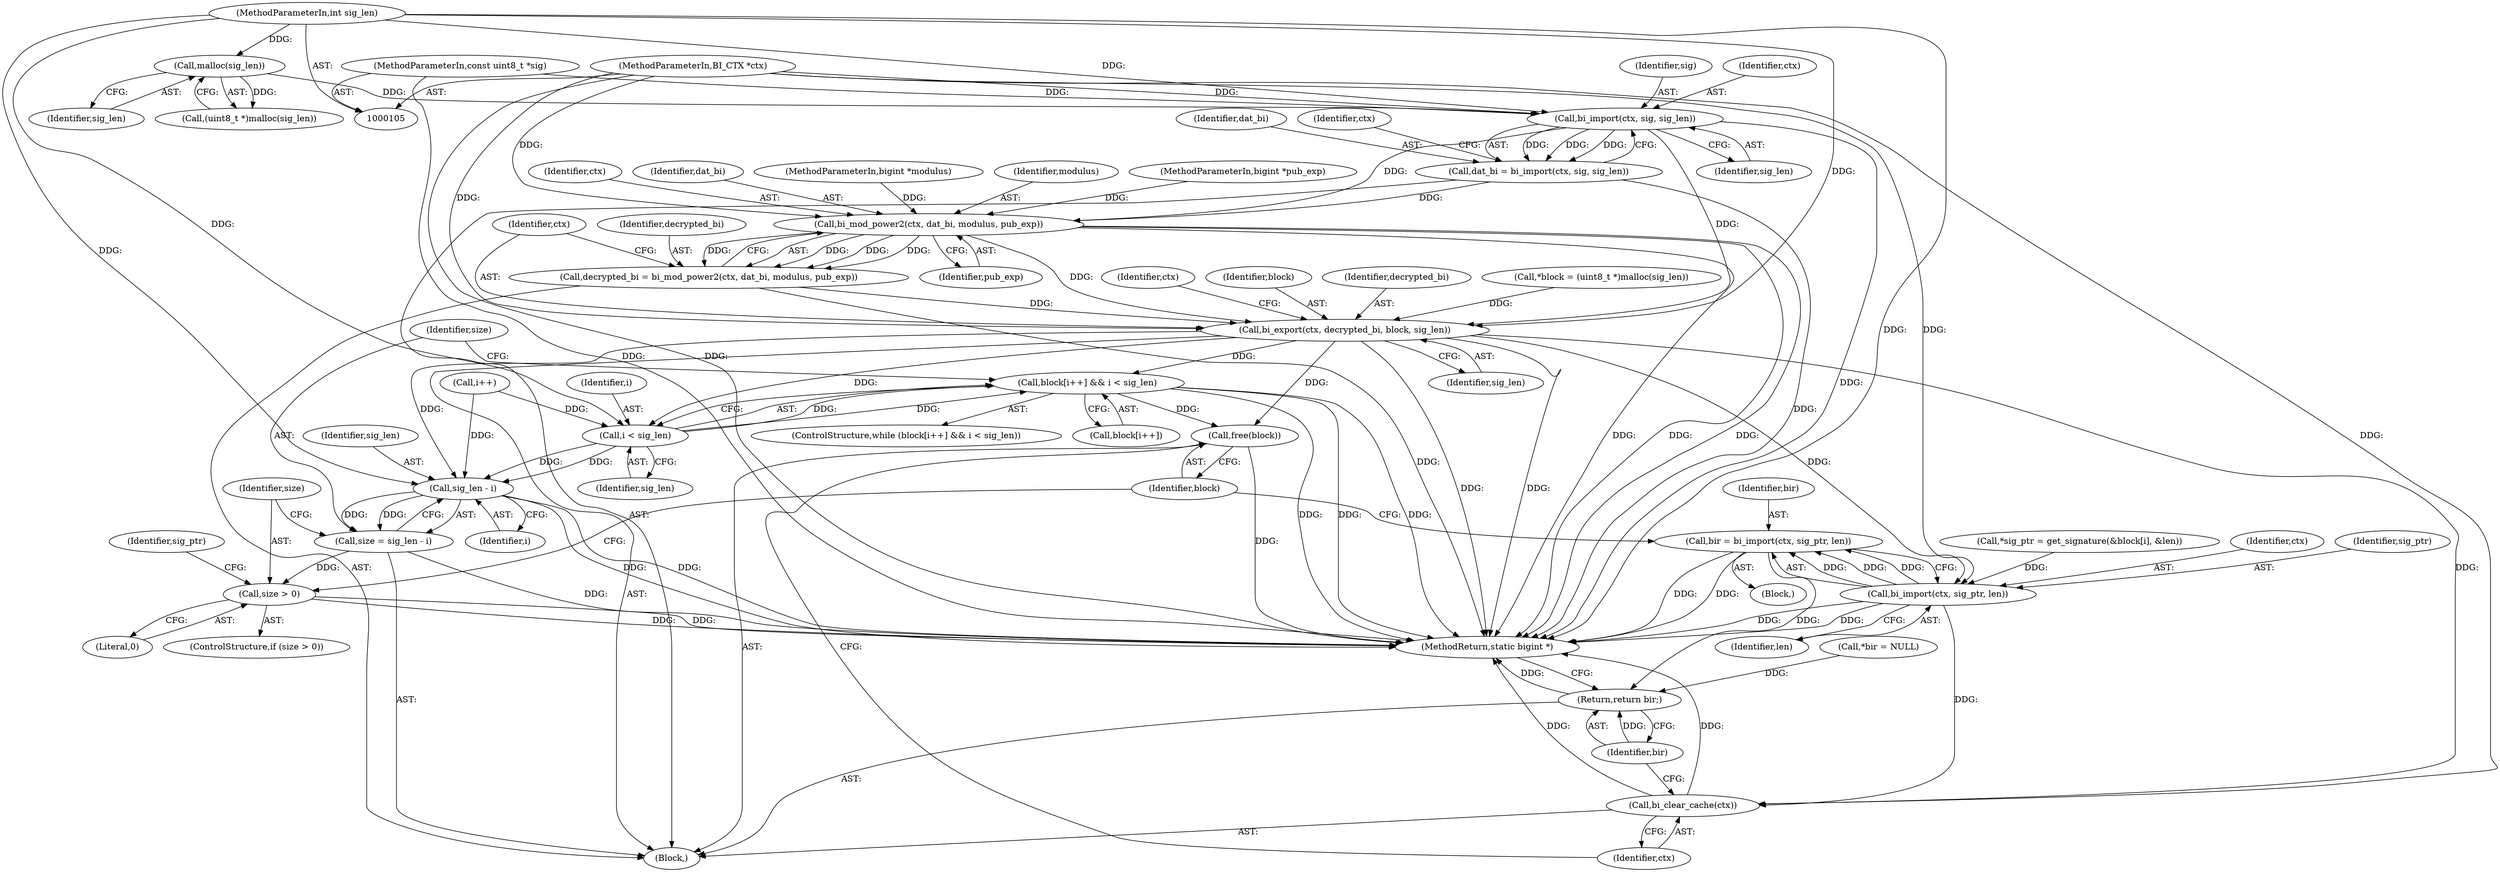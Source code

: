 digraph "1_axtls-8266_5efe2947ab45e81d84b5f707c51d1c64be52f36c_0@pointer" {
"1000129" [label="(Call,bi_import(ctx, sig, sig_len))"];
"1000106" [label="(MethodParameterIn,BI_CTX *ctx)"];
"1000107" [label="(MethodParameterIn,const uint8_t *sig)"];
"1000125" [label="(Call,malloc(sig_len))"];
"1000108" [label="(MethodParameterIn,int sig_len)"];
"1000127" [label="(Call,dat_bi = bi_import(ctx, sig, sig_len))"];
"1000140" [label="(Call,bi_mod_power2(ctx, dat_bi, modulus, pub_exp))"];
"1000138" [label="(Call,decrypted_bi = bi_mod_power2(ctx, dat_bi, modulus, pub_exp))"];
"1000145" [label="(Call,bi_export(ctx, decrypted_bi, block, sig_len))"];
"1000159" [label="(Call,block[i++] && i < sig_len)"];
"1000197" [label="(Call,free(block))"];
"1000164" [label="(Call,i < sig_len)"];
"1000169" [label="(Call,sig_len - i)"];
"1000167" [label="(Call,size = sig_len - i)"];
"1000173" [label="(Call,size > 0)"];
"1000193" [label="(Call,bi_import(ctx, sig_ptr, len))"];
"1000191" [label="(Call,bir = bi_import(ctx, sig_ptr, len))"];
"1000201" [label="(Return,return bir;)"];
"1000199" [label="(Call,bi_clear_cache(ctx))"];
"1000127" [label="(Call,dat_bi = bi_import(ctx, sig, sig_len))"];
"1000193" [label="(Call,bi_import(ctx, sig_ptr, len))"];
"1000159" [label="(Call,block[i++] && i < sig_len)"];
"1000160" [label="(Call,block[i++])"];
"1000173" [label="(Call,size > 0)"];
"1000141" [label="(Identifier,ctx)"];
"1000175" [label="(Literal,0)"];
"1000203" [label="(MethodReturn,static bigint *)"];
"1000179" [label="(Call,*sig_ptr = get_signature(&block[i], &len))"];
"1000191" [label="(Call,bir = bi_import(ctx, sig_ptr, len))"];
"1000139" [label="(Identifier,decrypted_bi)"];
"1000180" [label="(Identifier,sig_ptr)"];
"1000170" [label="(Identifier,sig_len)"];
"1000168" [label="(Identifier,size)"];
"1000194" [label="(Identifier,ctx)"];
"1000192" [label="(Identifier,bir)"];
"1000158" [label="(ControlStructure,while (block[i++] && i < sig_len))"];
"1000195" [label="(Identifier,sig_ptr)"];
"1000123" [label="(Call,(uint8_t *)malloc(sig_len))"];
"1000108" [label="(MethodParameterIn,int sig_len)"];
"1000196" [label="(Identifier,len)"];
"1000199" [label="(Call,bi_clear_cache(ctx))"];
"1000131" [label="(Identifier,sig)"];
"1000126" [label="(Identifier,sig_len)"];
"1000152" [label="(Identifier,ctx)"];
"1000200" [label="(Identifier,ctx)"];
"1000130" [label="(Identifier,ctx)"];
"1000174" [label="(Identifier,size)"];
"1000128" [label="(Identifier,dat_bi)"];
"1000132" [label="(Identifier,sig_len)"];
"1000162" [label="(Call,i++)"];
"1000202" [label="(Identifier,bir)"];
"1000111" [label="(Block,)"];
"1000142" [label="(Identifier,dat_bi)"];
"1000149" [label="(Identifier,sig_len)"];
"1000190" [label="(Block,)"];
"1000148" [label="(Identifier,block)"];
"1000109" [label="(MethodParameterIn,bigint *modulus)"];
"1000129" [label="(Call,bi_import(ctx, sig, sig_len))"];
"1000125" [label="(Call,malloc(sig_len))"];
"1000146" [label="(Identifier,ctx)"];
"1000143" [label="(Identifier,modulus)"];
"1000171" [label="(Identifier,i)"];
"1000107" [label="(MethodParameterIn,const uint8_t *sig)"];
"1000147" [label="(Identifier,decrypted_bi)"];
"1000144" [label="(Identifier,pub_exp)"];
"1000172" [label="(ControlStructure,if (size > 0))"];
"1000169" [label="(Call,sig_len - i)"];
"1000197" [label="(Call,free(block))"];
"1000201" [label="(Return,return bir;)"];
"1000166" [label="(Identifier,sig_len)"];
"1000135" [label="(Identifier,ctx)"];
"1000165" [label="(Identifier,i)"];
"1000121" [label="(Call,*block = (uint8_t *)malloc(sig_len))"];
"1000106" [label="(MethodParameterIn,BI_CTX *ctx)"];
"1000164" [label="(Call,i < sig_len)"];
"1000110" [label="(MethodParameterIn,bigint *pub_exp)"];
"1000145" [label="(Call,bi_export(ctx, decrypted_bi, block, sig_len))"];
"1000198" [label="(Identifier,block)"];
"1000140" [label="(Call,bi_mod_power2(ctx, dat_bi, modulus, pub_exp))"];
"1000167" [label="(Call,size = sig_len - i)"];
"1000117" [label="(Call,*bir = NULL)"];
"1000138" [label="(Call,decrypted_bi = bi_mod_power2(ctx, dat_bi, modulus, pub_exp))"];
"1000129" -> "1000127"  [label="AST: "];
"1000129" -> "1000132"  [label="CFG: "];
"1000130" -> "1000129"  [label="AST: "];
"1000131" -> "1000129"  [label="AST: "];
"1000132" -> "1000129"  [label="AST: "];
"1000127" -> "1000129"  [label="CFG: "];
"1000129" -> "1000203"  [label="DDG: "];
"1000129" -> "1000127"  [label="DDG: "];
"1000129" -> "1000127"  [label="DDG: "];
"1000129" -> "1000127"  [label="DDG: "];
"1000106" -> "1000129"  [label="DDG: "];
"1000107" -> "1000129"  [label="DDG: "];
"1000125" -> "1000129"  [label="DDG: "];
"1000108" -> "1000129"  [label="DDG: "];
"1000129" -> "1000140"  [label="DDG: "];
"1000129" -> "1000145"  [label="DDG: "];
"1000106" -> "1000105"  [label="AST: "];
"1000106" -> "1000203"  [label="DDG: "];
"1000106" -> "1000140"  [label="DDG: "];
"1000106" -> "1000145"  [label="DDG: "];
"1000106" -> "1000193"  [label="DDG: "];
"1000106" -> "1000199"  [label="DDG: "];
"1000107" -> "1000105"  [label="AST: "];
"1000107" -> "1000203"  [label="DDG: "];
"1000125" -> "1000123"  [label="AST: "];
"1000125" -> "1000126"  [label="CFG: "];
"1000126" -> "1000125"  [label="AST: "];
"1000123" -> "1000125"  [label="CFG: "];
"1000125" -> "1000123"  [label="DDG: "];
"1000108" -> "1000125"  [label="DDG: "];
"1000108" -> "1000105"  [label="AST: "];
"1000108" -> "1000203"  [label="DDG: "];
"1000108" -> "1000145"  [label="DDG: "];
"1000108" -> "1000164"  [label="DDG: "];
"1000108" -> "1000169"  [label="DDG: "];
"1000127" -> "1000111"  [label="AST: "];
"1000128" -> "1000127"  [label="AST: "];
"1000135" -> "1000127"  [label="CFG: "];
"1000127" -> "1000203"  [label="DDG: "];
"1000127" -> "1000140"  [label="DDG: "];
"1000140" -> "1000138"  [label="AST: "];
"1000140" -> "1000144"  [label="CFG: "];
"1000141" -> "1000140"  [label="AST: "];
"1000142" -> "1000140"  [label="AST: "];
"1000143" -> "1000140"  [label="AST: "];
"1000144" -> "1000140"  [label="AST: "];
"1000138" -> "1000140"  [label="CFG: "];
"1000140" -> "1000203"  [label="DDG: "];
"1000140" -> "1000203"  [label="DDG: "];
"1000140" -> "1000203"  [label="DDG: "];
"1000140" -> "1000138"  [label="DDG: "];
"1000140" -> "1000138"  [label="DDG: "];
"1000140" -> "1000138"  [label="DDG: "];
"1000140" -> "1000138"  [label="DDG: "];
"1000109" -> "1000140"  [label="DDG: "];
"1000110" -> "1000140"  [label="DDG: "];
"1000140" -> "1000145"  [label="DDG: "];
"1000138" -> "1000111"  [label="AST: "];
"1000139" -> "1000138"  [label="AST: "];
"1000146" -> "1000138"  [label="CFG: "];
"1000138" -> "1000203"  [label="DDG: "];
"1000138" -> "1000145"  [label="DDG: "];
"1000145" -> "1000111"  [label="AST: "];
"1000145" -> "1000149"  [label="CFG: "];
"1000146" -> "1000145"  [label="AST: "];
"1000147" -> "1000145"  [label="AST: "];
"1000148" -> "1000145"  [label="AST: "];
"1000149" -> "1000145"  [label="AST: "];
"1000152" -> "1000145"  [label="CFG: "];
"1000145" -> "1000203"  [label="DDG: "];
"1000145" -> "1000203"  [label="DDG: "];
"1000121" -> "1000145"  [label="DDG: "];
"1000145" -> "1000159"  [label="DDG: "];
"1000145" -> "1000164"  [label="DDG: "];
"1000145" -> "1000169"  [label="DDG: "];
"1000145" -> "1000193"  [label="DDG: "];
"1000145" -> "1000197"  [label="DDG: "];
"1000145" -> "1000199"  [label="DDG: "];
"1000159" -> "1000158"  [label="AST: "];
"1000159" -> "1000160"  [label="CFG: "];
"1000159" -> "1000164"  [label="CFG: "];
"1000160" -> "1000159"  [label="AST: "];
"1000164" -> "1000159"  [label="AST: "];
"1000168" -> "1000159"  [label="CFG: "];
"1000159" -> "1000203"  [label="DDG: "];
"1000159" -> "1000203"  [label="DDG: "];
"1000159" -> "1000203"  [label="DDG: "];
"1000164" -> "1000159"  [label="DDG: "];
"1000164" -> "1000159"  [label="DDG: "];
"1000159" -> "1000197"  [label="DDG: "];
"1000197" -> "1000111"  [label="AST: "];
"1000197" -> "1000198"  [label="CFG: "];
"1000198" -> "1000197"  [label="AST: "];
"1000200" -> "1000197"  [label="CFG: "];
"1000197" -> "1000203"  [label="DDG: "];
"1000164" -> "1000166"  [label="CFG: "];
"1000165" -> "1000164"  [label="AST: "];
"1000166" -> "1000164"  [label="AST: "];
"1000162" -> "1000164"  [label="DDG: "];
"1000164" -> "1000169"  [label="DDG: "];
"1000164" -> "1000169"  [label="DDG: "];
"1000169" -> "1000167"  [label="AST: "];
"1000169" -> "1000171"  [label="CFG: "];
"1000170" -> "1000169"  [label="AST: "];
"1000171" -> "1000169"  [label="AST: "];
"1000167" -> "1000169"  [label="CFG: "];
"1000169" -> "1000203"  [label="DDG: "];
"1000169" -> "1000203"  [label="DDG: "];
"1000169" -> "1000167"  [label="DDG: "];
"1000169" -> "1000167"  [label="DDG: "];
"1000162" -> "1000169"  [label="DDG: "];
"1000167" -> "1000111"  [label="AST: "];
"1000168" -> "1000167"  [label="AST: "];
"1000174" -> "1000167"  [label="CFG: "];
"1000167" -> "1000203"  [label="DDG: "];
"1000167" -> "1000173"  [label="DDG: "];
"1000173" -> "1000172"  [label="AST: "];
"1000173" -> "1000175"  [label="CFG: "];
"1000174" -> "1000173"  [label="AST: "];
"1000175" -> "1000173"  [label="AST: "];
"1000180" -> "1000173"  [label="CFG: "];
"1000198" -> "1000173"  [label="CFG: "];
"1000173" -> "1000203"  [label="DDG: "];
"1000173" -> "1000203"  [label="DDG: "];
"1000193" -> "1000191"  [label="AST: "];
"1000193" -> "1000196"  [label="CFG: "];
"1000194" -> "1000193"  [label="AST: "];
"1000195" -> "1000193"  [label="AST: "];
"1000196" -> "1000193"  [label="AST: "];
"1000191" -> "1000193"  [label="CFG: "];
"1000193" -> "1000203"  [label="DDG: "];
"1000193" -> "1000203"  [label="DDG: "];
"1000193" -> "1000191"  [label="DDG: "];
"1000193" -> "1000191"  [label="DDG: "];
"1000193" -> "1000191"  [label="DDG: "];
"1000179" -> "1000193"  [label="DDG: "];
"1000193" -> "1000199"  [label="DDG: "];
"1000191" -> "1000190"  [label="AST: "];
"1000192" -> "1000191"  [label="AST: "];
"1000198" -> "1000191"  [label="CFG: "];
"1000191" -> "1000203"  [label="DDG: "];
"1000191" -> "1000203"  [label="DDG: "];
"1000191" -> "1000201"  [label="DDG: "];
"1000201" -> "1000111"  [label="AST: "];
"1000201" -> "1000202"  [label="CFG: "];
"1000202" -> "1000201"  [label="AST: "];
"1000203" -> "1000201"  [label="CFG: "];
"1000201" -> "1000203"  [label="DDG: "];
"1000202" -> "1000201"  [label="DDG: "];
"1000117" -> "1000201"  [label="DDG: "];
"1000199" -> "1000111"  [label="AST: "];
"1000199" -> "1000200"  [label="CFG: "];
"1000200" -> "1000199"  [label="AST: "];
"1000202" -> "1000199"  [label="CFG: "];
"1000199" -> "1000203"  [label="DDG: "];
"1000199" -> "1000203"  [label="DDG: "];
}

